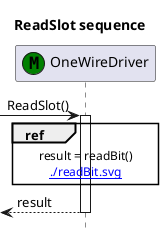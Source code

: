 @startuml

hide footbox

title ReadSlot sequence

participant "OneWireDriver" as ModuleOneWireDriver<<M,Green>>[[../Class/OneWireDriver.svg]]



-> ModuleOneWireDriver : ReadSlot()
  activate ModuleOneWireDriver

ref over ModuleOneWireDriver
  result = readBit()
  [[./readBit.svg]]
end ref

<-- ModuleOneWireDriver : result
  deactivate ModuleOneWireDriver

@enduml
